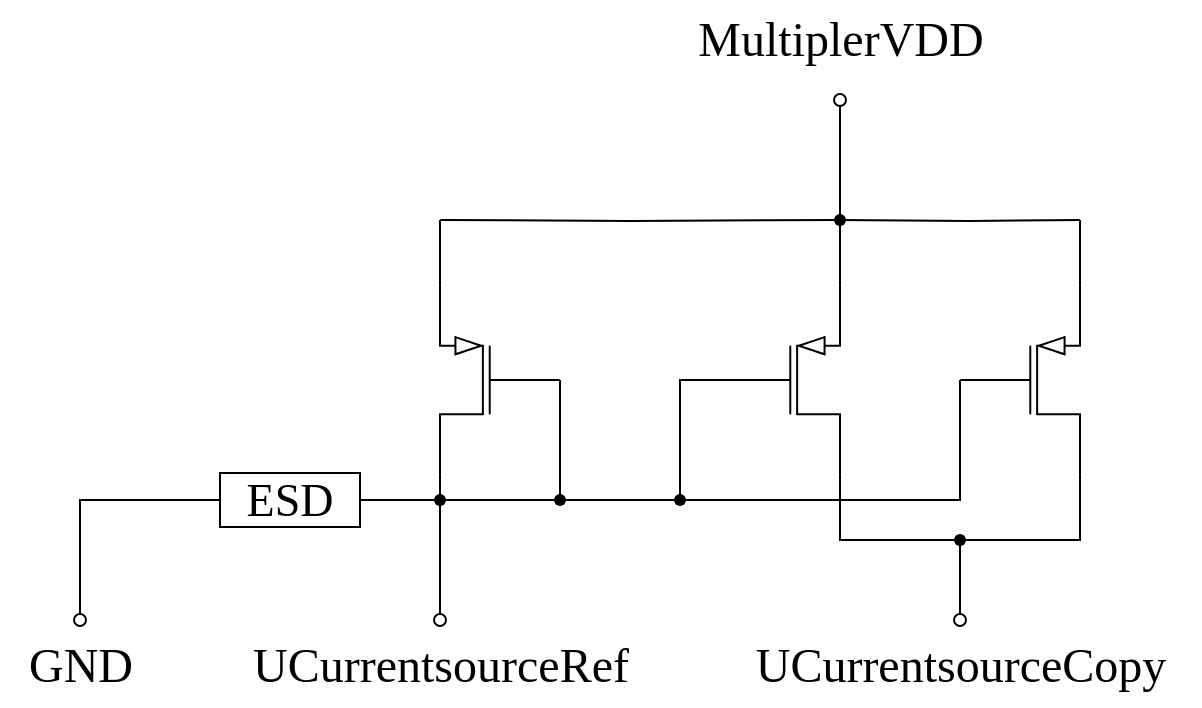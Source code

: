 <mxfile version="23.0.2" type="device">
  <diagram name="ページ1" id="2i0Sk9s0A50K2ItH0VlC">
    <mxGraphModel dx="989" dy="577" grid="1" gridSize="10" guides="1" tooltips="1" connect="1" arrows="1" fold="1" page="1" pageScale="1" pageWidth="1169" pageHeight="827" math="1" shadow="0">
      <root>
        <mxCell id="0" />
        <mxCell id="1" parent="0" />
        <mxCell id="ZwCErvA3PwNu4Fmr0Oyd-28" style="edgeStyle=orthogonalEdgeStyle;shape=connector;rounded=0;orthogonalLoop=1;jettySize=auto;html=1;exitX=1;exitY=1;exitDx=0;exitDy=0;exitPerimeter=0;entryX=0.003;entryY=0.469;entryDx=0;entryDy=0;labelBackgroundColor=default;strokeColor=default;align=center;verticalAlign=middle;fontFamily=Helvetica;fontSize=11;fontColor=default;endArrow=none;endFill=0;entryPerimeter=0;" parent="1" source="ZwCErvA3PwNu4Fmr0Oyd-1" target="94Pg86_ADUR5RxpJqVDD-1" edge="1">
          <mxGeometry relative="1" as="geometry">
            <mxPoint x="600" y="407" as="targetPoint" />
            <Array as="points">
              <mxPoint x="600" y="400" />
            </Array>
          </mxGeometry>
        </mxCell>
        <mxCell id="ZwCErvA3PwNu4Fmr0Oyd-1" value="" style="verticalLabelPosition=bottom;shadow=0;dashed=0;align=center;html=1;verticalAlign=top;shape=mxgraph.electrical.transistors.pmos;pointerEvents=1;" parent="1" vertex="1">
          <mxGeometry x="540" y="270" width="60" height="100" as="geometry" />
        </mxCell>
        <mxCell id="ZwCErvA3PwNu4Fmr0Oyd-2" value="" style="verticalLabelPosition=bottom;shadow=0;dashed=0;align=center;html=1;verticalAlign=top;shape=mxgraph.electrical.transistors.pmos;pointerEvents=1;" parent="1" vertex="1">
          <mxGeometry x="660" y="270" width="60" height="100" as="geometry" />
        </mxCell>
        <mxCell id="ZwCErvA3PwNu4Fmr0Oyd-3" value="" style="verticalLabelPosition=bottom;shadow=0;dashed=0;align=center;html=1;verticalAlign=top;shape=mxgraph.electrical.transistors.pmos;pointerEvents=1;flipH=1;" parent="1" vertex="1">
          <mxGeometry x="400" y="270" width="60" height="100" as="geometry" />
        </mxCell>
        <mxCell id="94Pg86_ADUR5RxpJqVDD-5" style="edgeStyle=orthogonalEdgeStyle;shape=connector;rounded=0;orthogonalLoop=1;jettySize=auto;html=1;entryX=0.5;entryY=1;entryDx=0;entryDy=0;labelBackgroundColor=default;strokeColor=default;align=center;verticalAlign=middle;fontFamily=Helvetica;fontSize=11;fontColor=default;endArrow=none;endFill=0;" parent="1" source="ZwCErvA3PwNu4Fmr0Oyd-6" target="94Pg86_ADUR5RxpJqVDD-4" edge="1">
          <mxGeometry relative="1" as="geometry" />
        </mxCell>
        <mxCell id="ZwCErvA3PwNu4Fmr0Oyd-6" value="" style="shape=waypoint;sketch=0;fillStyle=solid;size=6;pointerEvents=1;points=[];fillColor=none;resizable=0;rotatable=0;perimeter=centerPerimeter;snapToPoint=1;fontFamily=Helvetica;fontSize=11;fontColor=default;" parent="1" vertex="1">
          <mxGeometry x="590" y="230" width="20" height="20" as="geometry" />
        </mxCell>
        <mxCell id="ZwCErvA3PwNu4Fmr0Oyd-8" style="edgeStyle=orthogonalEdgeStyle;rounded=0;orthogonalLoop=1;jettySize=auto;html=1;exitX=1;exitY=0;exitDx=0;exitDy=0;exitPerimeter=0;entryX=0.279;entryY=0.981;entryDx=0;entryDy=0;entryPerimeter=0;endArrow=none;endFill=0;" parent="1" source="ZwCErvA3PwNu4Fmr0Oyd-3" edge="1">
          <mxGeometry relative="1" as="geometry">
            <mxPoint x="400" y="240" as="targetPoint" />
          </mxGeometry>
        </mxCell>
        <mxCell id="ZwCErvA3PwNu4Fmr0Oyd-9" style="edgeStyle=orthogonalEdgeStyle;shape=connector;rounded=0;orthogonalLoop=1;jettySize=auto;html=1;exitX=1;exitY=0;exitDx=0;exitDy=0;exitPerimeter=0;entryX=0.421;entryY=1.1;entryDx=0;entryDy=0;entryPerimeter=0;labelBackgroundColor=default;strokeColor=default;align=center;verticalAlign=middle;fontFamily=Helvetica;fontSize=11;fontColor=default;endArrow=none;endFill=0;" parent="1" source="ZwCErvA3PwNu4Fmr0Oyd-1" target="ZwCErvA3PwNu4Fmr0Oyd-6" edge="1">
          <mxGeometry relative="1" as="geometry" />
        </mxCell>
        <mxCell id="ZwCErvA3PwNu4Fmr0Oyd-10" style="edgeStyle=orthogonalEdgeStyle;shape=connector;rounded=0;orthogonalLoop=1;jettySize=auto;html=1;exitX=1;exitY=0;exitDx=0;exitDy=0;exitPerimeter=0;entryX=0.54;entryY=1.171;entryDx=0;entryDy=0;entryPerimeter=0;labelBackgroundColor=default;strokeColor=default;align=center;verticalAlign=middle;fontFamily=Helvetica;fontSize=11;fontColor=default;endArrow=none;endFill=0;" parent="1" source="ZwCErvA3PwNu4Fmr0Oyd-2" edge="1">
          <mxGeometry relative="1" as="geometry">
            <mxPoint x="720" y="240" as="targetPoint" />
          </mxGeometry>
        </mxCell>
        <mxCell id="ZwCErvA3PwNu4Fmr0Oyd-11" style="edgeStyle=orthogonalEdgeStyle;shape=connector;rounded=0;orthogonalLoop=1;jettySize=auto;html=1;entryX=-0.031;entryY=0.41;entryDx=0;entryDy=0;entryPerimeter=0;labelBackgroundColor=default;strokeColor=default;align=center;verticalAlign=middle;fontFamily=Helvetica;fontSize=11;fontColor=default;endArrow=none;endFill=0;" parent="1" target="ZwCErvA3PwNu4Fmr0Oyd-6" edge="1">
          <mxGeometry relative="1" as="geometry">
            <mxPoint x="400" y="240" as="sourcePoint" />
          </mxGeometry>
        </mxCell>
        <mxCell id="ZwCErvA3PwNu4Fmr0Oyd-12" style="edgeStyle=orthogonalEdgeStyle;shape=connector;rounded=0;orthogonalLoop=1;jettySize=auto;html=1;entryX=1.183;entryY=0.529;entryDx=0;entryDy=0;entryPerimeter=0;labelBackgroundColor=default;strokeColor=default;align=center;verticalAlign=middle;fontFamily=Helvetica;fontSize=11;fontColor=default;endArrow=none;endFill=0;" parent="1" target="ZwCErvA3PwNu4Fmr0Oyd-6" edge="1">
          <mxGeometry relative="1" as="geometry">
            <mxPoint x="720" y="240" as="sourcePoint" />
          </mxGeometry>
        </mxCell>
        <mxCell id="ZwCErvA3PwNu4Fmr0Oyd-17" value="" style="shape=waypoint;sketch=0;fillStyle=solid;size=6;pointerEvents=1;points=[];fillColor=none;resizable=0;rotatable=0;perimeter=centerPerimeter;snapToPoint=1;fontFamily=Helvetica;fontSize=11;fontColor=default;" parent="1" vertex="1">
          <mxGeometry x="510" y="370" width="20" height="20" as="geometry" />
        </mxCell>
        <mxCell id="ZwCErvA3PwNu4Fmr0Oyd-18" style="edgeStyle=orthogonalEdgeStyle;shape=connector;rounded=0;orthogonalLoop=1;jettySize=auto;html=1;exitX=0;exitY=0.5;exitDx=0;exitDy=0;exitPerimeter=0;entryX=1.02;entryY=0.48;entryDx=0;entryDy=0;entryPerimeter=0;labelBackgroundColor=default;strokeColor=default;align=center;verticalAlign=middle;fontFamily=Helvetica;fontSize=11;fontColor=default;endArrow=none;endFill=0;" parent="1" source="ZwCErvA3PwNu4Fmr0Oyd-2" target="ZwCErvA3PwNu4Fmr0Oyd-17" edge="1">
          <mxGeometry relative="1" as="geometry">
            <Array as="points">
              <mxPoint x="660" y="380" />
            </Array>
          </mxGeometry>
        </mxCell>
        <mxCell id="ZwCErvA3PwNu4Fmr0Oyd-19" style="edgeStyle=orthogonalEdgeStyle;shape=connector;rounded=0;orthogonalLoop=1;jettySize=auto;html=1;exitX=0;exitY=0.5;exitDx=0;exitDy=0;exitPerimeter=0;entryX=0.46;entryY=-0.1;entryDx=0;entryDy=0;entryPerimeter=0;labelBackgroundColor=default;strokeColor=default;align=center;verticalAlign=middle;fontFamily=Helvetica;fontSize=11;fontColor=default;endArrow=none;endFill=0;" parent="1" source="ZwCErvA3PwNu4Fmr0Oyd-1" target="ZwCErvA3PwNu4Fmr0Oyd-17" edge="1">
          <mxGeometry relative="1" as="geometry" />
        </mxCell>
        <mxCell id="ZwCErvA3PwNu4Fmr0Oyd-31" style="edgeStyle=orthogonalEdgeStyle;shape=connector;rounded=0;orthogonalLoop=1;jettySize=auto;html=1;entryX=0.5;entryY=0;entryDx=0;entryDy=0;labelBackgroundColor=default;strokeColor=default;align=center;verticalAlign=middle;fontFamily=Helvetica;fontSize=11;fontColor=default;endArrow=none;endFill=0;" parent="1" source="ZwCErvA3PwNu4Fmr0Oyd-20" target="ZwCErvA3PwNu4Fmr0Oyd-30" edge="1">
          <mxGeometry relative="1" as="geometry" />
        </mxCell>
        <mxCell id="ZwCErvA3PwNu4Fmr0Oyd-20" value="" style="shape=waypoint;sketch=0;fillStyle=solid;size=6;pointerEvents=1;points=[];fillColor=none;resizable=0;rotatable=0;perimeter=centerPerimeter;snapToPoint=1;fontFamily=Helvetica;fontSize=11;fontColor=default;" parent="1" vertex="1">
          <mxGeometry x="390" y="370" width="20" height="20" as="geometry" />
        </mxCell>
        <mxCell id="ZwCErvA3PwNu4Fmr0Oyd-21" value="" style="shape=waypoint;sketch=0;fillStyle=solid;size=6;pointerEvents=1;points=[];fillColor=none;resizable=0;rotatable=0;perimeter=centerPerimeter;snapToPoint=1;fontFamily=Helvetica;fontSize=11;fontColor=default;" parent="1" vertex="1">
          <mxGeometry x="450" y="370" width="20" height="20" as="geometry" />
        </mxCell>
        <mxCell id="ZwCErvA3PwNu4Fmr0Oyd-22" style="edgeStyle=orthogonalEdgeStyle;shape=connector;rounded=0;orthogonalLoop=1;jettySize=auto;html=1;entryX=1;entryY=1;entryDx=0;entryDy=0;entryPerimeter=0;labelBackgroundColor=default;strokeColor=default;align=center;verticalAlign=middle;fontFamily=Helvetica;fontSize=11;fontColor=default;endArrow=none;endFill=0;" parent="1" source="ZwCErvA3PwNu4Fmr0Oyd-20" target="ZwCErvA3PwNu4Fmr0Oyd-3" edge="1">
          <mxGeometry relative="1" as="geometry" />
        </mxCell>
        <mxCell id="ZwCErvA3PwNu4Fmr0Oyd-23" style="edgeStyle=orthogonalEdgeStyle;shape=connector;rounded=0;orthogonalLoop=1;jettySize=auto;html=1;entryX=0;entryY=0.563;entryDx=0;entryDy=0;entryPerimeter=0;labelBackgroundColor=default;strokeColor=default;align=center;verticalAlign=middle;fontFamily=Helvetica;fontSize=11;fontColor=default;endArrow=none;endFill=0;" parent="1" source="ZwCErvA3PwNu4Fmr0Oyd-20" target="ZwCErvA3PwNu4Fmr0Oyd-21" edge="1">
          <mxGeometry relative="1" as="geometry" />
        </mxCell>
        <mxCell id="ZwCErvA3PwNu4Fmr0Oyd-24" style="edgeStyle=orthogonalEdgeStyle;shape=connector;rounded=0;orthogonalLoop=1;jettySize=auto;html=1;entryX=-0.053;entryY=0.559;entryDx=0;entryDy=0;entryPerimeter=0;labelBackgroundColor=default;strokeColor=default;align=center;verticalAlign=middle;fontFamily=Helvetica;fontSize=11;fontColor=default;endArrow=none;endFill=0;" parent="1" source="ZwCErvA3PwNu4Fmr0Oyd-21" target="ZwCErvA3PwNu4Fmr0Oyd-17" edge="1">
          <mxGeometry relative="1" as="geometry" />
        </mxCell>
        <mxCell id="ZwCErvA3PwNu4Fmr0Oyd-25" style="edgeStyle=orthogonalEdgeStyle;shape=connector;rounded=0;orthogonalLoop=1;jettySize=auto;html=1;exitX=0;exitY=0.5;exitDx=0;exitDy=0;exitPerimeter=0;entryX=0.5;entryY=0.02;entryDx=0;entryDy=0;entryPerimeter=0;labelBackgroundColor=default;strokeColor=default;align=center;verticalAlign=middle;fontFamily=Helvetica;fontSize=11;fontColor=default;endArrow=none;endFill=0;" parent="1" source="ZwCErvA3PwNu4Fmr0Oyd-3" target="ZwCErvA3PwNu4Fmr0Oyd-21" edge="1">
          <mxGeometry relative="1" as="geometry">
            <Array as="points">
              <mxPoint x="460" y="350" />
              <mxPoint x="460" y="350" />
            </Array>
          </mxGeometry>
        </mxCell>
        <mxCell id="ZwCErvA3PwNu4Fmr0Oyd-27" value="" style="verticalLabelPosition=bottom;shadow=0;dashed=0;align=center;html=1;verticalAlign=top;strokeWidth=1;shape=ellipse;perimeter=ellipsePerimeter;fontFamily=Helvetica;fontSize=11;fontColor=default;aspect=fixed;" parent="1" vertex="1">
          <mxGeometry x="657" y="437.0" width="6" height="6" as="geometry" />
        </mxCell>
        <mxCell id="ZwCErvA3PwNu4Fmr0Oyd-30" value="" style="verticalLabelPosition=bottom;shadow=0;dashed=0;align=center;html=1;verticalAlign=top;strokeWidth=1;shape=ellipse;perimeter=ellipsePerimeter;fontFamily=Helvetica;fontSize=11;fontColor=default;aspect=fixed;" parent="1" vertex="1">
          <mxGeometry x="397" y="437.0" width="6" height="6" as="geometry" />
        </mxCell>
        <mxCell id="94Pg86_ADUR5RxpJqVDD-3" style="edgeStyle=orthogonalEdgeStyle;rounded=0;orthogonalLoop=1;jettySize=auto;html=1;entryX=0.5;entryY=0;entryDx=0;entryDy=0;endArrow=none;endFill=0;" parent="1" source="94Pg86_ADUR5RxpJqVDD-1" target="ZwCErvA3PwNu4Fmr0Oyd-27" edge="1">
          <mxGeometry relative="1" as="geometry" />
        </mxCell>
        <mxCell id="94Pg86_ADUR5RxpJqVDD-1" value="" style="shape=waypoint;sketch=0;fillStyle=solid;size=6;pointerEvents=1;points=[];fillColor=none;resizable=0;rotatable=0;perimeter=centerPerimeter;snapToPoint=1;fontFamily=Helvetica;fontSize=11;fontColor=default;" parent="1" vertex="1">
          <mxGeometry x="650" y="390" width="20" height="20" as="geometry" />
        </mxCell>
        <mxCell id="94Pg86_ADUR5RxpJqVDD-2" style="edgeStyle=orthogonalEdgeStyle;rounded=0;orthogonalLoop=1;jettySize=auto;html=1;exitX=1;exitY=1;exitDx=0;exitDy=0;exitPerimeter=0;entryX=1.017;entryY=0.469;entryDx=0;entryDy=0;entryPerimeter=0;endArrow=none;endFill=0;" parent="1" source="ZwCErvA3PwNu4Fmr0Oyd-2" target="94Pg86_ADUR5RxpJqVDD-1" edge="1">
          <mxGeometry relative="1" as="geometry">
            <Array as="points">
              <mxPoint x="720" y="400" />
            </Array>
          </mxGeometry>
        </mxCell>
        <mxCell id="94Pg86_ADUR5RxpJqVDD-4" value="" style="verticalLabelPosition=bottom;shadow=0;dashed=0;align=center;html=1;verticalAlign=top;strokeWidth=1;shape=ellipse;perimeter=ellipsePerimeter;fontFamily=Helvetica;fontSize=11;fontColor=default;aspect=fixed;" parent="1" vertex="1">
          <mxGeometry x="597" y="177.0" width="6" height="6" as="geometry" />
        </mxCell>
        <mxCell id="94Pg86_ADUR5RxpJqVDD-6" value="&lt;span style=&quot;font-size: 24px;&quot;&gt;&lt;font face=&quot;BKM-cmr10&quot;&gt;MultiplerVDD&lt;/font&gt;&lt;/span&gt;" style="text;html=1;align=center;verticalAlign=middle;resizable=0;points=[];autosize=1;strokeColor=none;fillColor=none;fontSize=11;fontFamily=Helvetica;fontColor=default;" parent="1" vertex="1">
          <mxGeometry x="510" y="130" width="180" height="40" as="geometry" />
        </mxCell>
        <mxCell id="94Pg86_ADUR5RxpJqVDD-7" value="&lt;span style=&quot;font-size: 24px;&quot;&gt;&lt;font face=&quot;BKM-cmr10&quot;&gt;UCurrentsourceRef&lt;/font&gt;&lt;/span&gt;" style="text;html=1;align=center;verticalAlign=middle;resizable=0;points=[];autosize=1;strokeColor=none;fillColor=none;fontSize=11;fontFamily=Helvetica;fontColor=default;" parent="1" vertex="1">
          <mxGeometry x="285" y="443" width="230" height="40" as="geometry" />
        </mxCell>
        <mxCell id="94Pg86_ADUR5RxpJqVDD-8" value="&lt;span style=&quot;font-size: 24px;&quot;&gt;&lt;font face=&quot;BKM-cmr10&quot;&gt;UCurrentsourceCopy&lt;/font&gt;&lt;/span&gt;" style="text;html=1;align=center;verticalAlign=middle;resizable=0;points=[];autosize=1;strokeColor=none;fillColor=none;fontSize=11;fontFamily=Helvetica;fontColor=default;" parent="1" vertex="1">
          <mxGeometry x="540" y="443" width="240" height="40" as="geometry" />
        </mxCell>
        <mxCell id="laXndFY-n6XvNg-FPe9m-3" style="edgeStyle=orthogonalEdgeStyle;rounded=0;orthogonalLoop=1;jettySize=auto;html=1;exitX=0;exitY=0.5;exitDx=0;exitDy=0;entryX=0.5;entryY=0;entryDx=0;entryDy=0;endArrow=none;endFill=0;" edge="1" parent="1" source="laXndFY-n6XvNg-FPe9m-1" target="laXndFY-n6XvNg-FPe9m-2">
          <mxGeometry relative="1" as="geometry" />
        </mxCell>
        <mxCell id="laXndFY-n6XvNg-FPe9m-1" value="ESD" style="rounded=0;whiteSpace=wrap;html=1;fontSize=23;fontFamily=BKM-cmr10;" vertex="1" parent="1">
          <mxGeometry x="290" y="366.5" width="70" height="27" as="geometry" />
        </mxCell>
        <mxCell id="laXndFY-n6XvNg-FPe9m-2" value="" style="verticalLabelPosition=bottom;shadow=0;dashed=0;align=center;html=1;verticalAlign=top;strokeWidth=1;shape=ellipse;perimeter=ellipsePerimeter;fontFamily=Helvetica;fontSize=11;fontColor=default;aspect=fixed;" vertex="1" parent="1">
          <mxGeometry x="217" y="437.0" width="6" height="6" as="geometry" />
        </mxCell>
        <mxCell id="laXndFY-n6XvNg-FPe9m-4" style="edgeStyle=orthogonalEdgeStyle;shape=connector;rounded=0;orthogonalLoop=1;jettySize=auto;html=1;exitX=1;exitY=0.5;exitDx=0;exitDy=0;entryX=0.06;entryY=0.44;entryDx=0;entryDy=0;entryPerimeter=0;labelBackgroundColor=default;strokeColor=default;align=center;verticalAlign=middle;fontFamily=Helvetica;fontSize=11;fontColor=default;endArrow=none;endFill=0;" edge="1" parent="1" source="laXndFY-n6XvNg-FPe9m-1" target="ZwCErvA3PwNu4Fmr0Oyd-20">
          <mxGeometry relative="1" as="geometry" />
        </mxCell>
        <mxCell id="laXndFY-n6XvNg-FPe9m-5" value="&lt;span style=&quot;font-size: 24px;&quot;&gt;&lt;font face=&quot;BKM-cmr10&quot;&gt;GND&lt;/font&gt;&lt;/span&gt;" style="text;html=1;align=center;verticalAlign=middle;resizable=0;points=[];autosize=1;strokeColor=none;fillColor=none;fontSize=11;fontFamily=Helvetica;fontColor=default;" vertex="1" parent="1">
          <mxGeometry x="180" y="443" width="80" height="40" as="geometry" />
        </mxCell>
      </root>
    </mxGraphModel>
  </diagram>
</mxfile>
